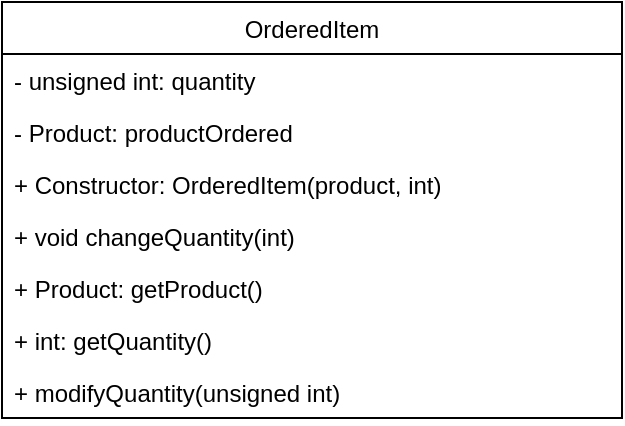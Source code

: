 <mxfile version="12.7.4" type="github">
  <diagram id="zm-eiugVLw-E_InPxFQ8" name="Page-1">
    <mxGraphModel dx="706" dy="446" grid="1" gridSize="10" guides="1" tooltips="1" connect="1" arrows="1" fold="1" page="1" pageScale="1" pageWidth="1700" pageHeight="1100" math="0" shadow="0">
      <root>
        <mxCell id="0" />
        <mxCell id="1" parent="0" />
        <mxCell id="1nSLSs7hniL4Qwdtt4nZ-1" value="OrderedItem" style="swimlane;fontStyle=0;childLayout=stackLayout;horizontal=1;startSize=26;fillColor=none;horizontalStack=0;resizeParent=1;resizeParentMax=0;resizeLast=0;collapsible=1;marginBottom=0;" parent="1" vertex="1">
          <mxGeometry x="270" y="140" width="310" height="208" as="geometry" />
        </mxCell>
        <mxCell id="1nSLSs7hniL4Qwdtt4nZ-3" value="- unsigned int: quantity" style="text;strokeColor=none;fillColor=none;align=left;verticalAlign=top;spacingLeft=4;spacingRight=4;overflow=hidden;rotatable=0;points=[[0,0.5],[1,0.5]];portConstraint=eastwest;" parent="1nSLSs7hniL4Qwdtt4nZ-1" vertex="1">
          <mxGeometry y="26" width="310" height="26" as="geometry" />
        </mxCell>
        <mxCell id="1nSLSs7hniL4Qwdtt4nZ-2" value="- Product: productOrdered" style="text;strokeColor=none;fillColor=none;align=left;verticalAlign=top;spacingLeft=4;spacingRight=4;overflow=hidden;rotatable=0;points=[[0,0.5],[1,0.5]];portConstraint=eastwest;" parent="1nSLSs7hniL4Qwdtt4nZ-1" vertex="1">
          <mxGeometry y="52" width="310" height="26" as="geometry" />
        </mxCell>
        <mxCell id="1nSLSs7hniL4Qwdtt4nZ-5" value="+ Constructor: OrderedItem(product, int)" style="text;strokeColor=none;fillColor=none;align=left;verticalAlign=top;spacingLeft=4;spacingRight=4;overflow=hidden;rotatable=0;points=[[0,0.5],[1,0.5]];portConstraint=eastwest;" parent="1nSLSs7hniL4Qwdtt4nZ-1" vertex="1">
          <mxGeometry y="78" width="310" height="26" as="geometry" />
        </mxCell>
        <mxCell id="1kRvihHX_5R7ZI4_gyCN-1" value="+ void changeQuantity(int)" style="text;strokeColor=none;fillColor=none;align=left;verticalAlign=top;spacingLeft=4;spacingRight=4;overflow=hidden;rotatable=0;points=[[0,0.5],[1,0.5]];portConstraint=eastwest;" vertex="1" parent="1nSLSs7hniL4Qwdtt4nZ-1">
          <mxGeometry y="104" width="310" height="26" as="geometry" />
        </mxCell>
        <mxCell id="1kRvihHX_5R7ZI4_gyCN-2" value="+ Product: getProduct()" style="text;strokeColor=none;fillColor=none;align=left;verticalAlign=top;spacingLeft=4;spacingRight=4;overflow=hidden;rotatable=0;points=[[0,0.5],[1,0.5]];portConstraint=eastwest;" vertex="1" parent="1nSLSs7hniL4Qwdtt4nZ-1">
          <mxGeometry y="130" width="310" height="26" as="geometry" />
        </mxCell>
        <mxCell id="1kRvihHX_5R7ZI4_gyCN-3" value="+ int: getQuantity()" style="text;strokeColor=none;fillColor=none;align=left;verticalAlign=top;spacingLeft=4;spacingRight=4;overflow=hidden;rotatable=0;points=[[0,0.5],[1,0.5]];portConstraint=eastwest;" vertex="1" parent="1nSLSs7hniL4Qwdtt4nZ-1">
          <mxGeometry y="156" width="310" height="26" as="geometry" />
        </mxCell>
        <mxCell id="1kRvihHX_5R7ZI4_gyCN-4" value="+ modifyQuantity(unsigned int)" style="text;strokeColor=none;fillColor=none;align=left;verticalAlign=top;spacingLeft=4;spacingRight=4;overflow=hidden;rotatable=0;points=[[0,0.5],[1,0.5]];portConstraint=eastwest;" vertex="1" parent="1nSLSs7hniL4Qwdtt4nZ-1">
          <mxGeometry y="182" width="310" height="26" as="geometry" />
        </mxCell>
      </root>
    </mxGraphModel>
  </diagram>
</mxfile>

